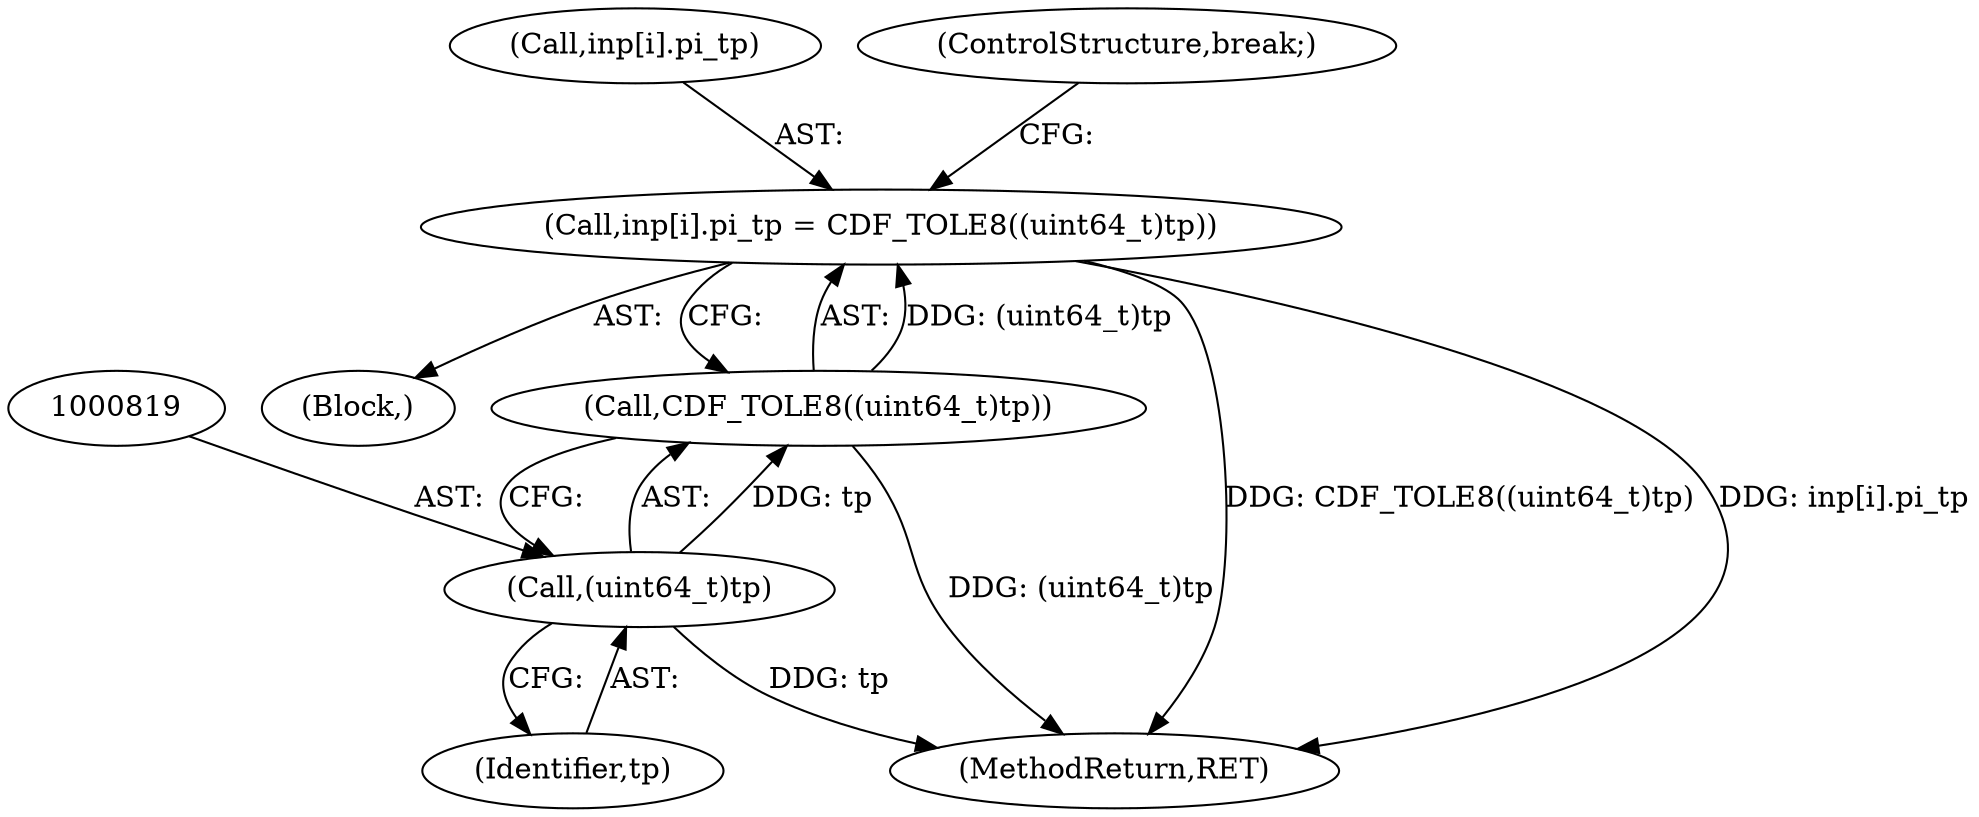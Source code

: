 digraph "0_file_f97486ef5dc3e8735440edc4fc8808c63e1a3ef0@pointer" {
"1000811" [label="(Call,inp[i].pi_tp = CDF_TOLE8((uint64_t)tp))"];
"1000817" [label="(Call,CDF_TOLE8((uint64_t)tp))"];
"1000818" [label="(Call,(uint64_t)tp)"];
"1000817" [label="(Call,CDF_TOLE8((uint64_t)tp))"];
"1000812" [label="(Call,inp[i].pi_tp)"];
"1000818" [label="(Call,(uint64_t)tp)"];
"1000820" [label="(Identifier,tp)"];
"1000401" [label="(Block,)"];
"1000853" [label="(MethodReturn,RET)"];
"1000821" [label="(ControlStructure,break;)"];
"1000811" [label="(Call,inp[i].pi_tp = CDF_TOLE8((uint64_t)tp))"];
"1000811" -> "1000401"  [label="AST: "];
"1000811" -> "1000817"  [label="CFG: "];
"1000812" -> "1000811"  [label="AST: "];
"1000817" -> "1000811"  [label="AST: "];
"1000821" -> "1000811"  [label="CFG: "];
"1000811" -> "1000853"  [label="DDG: CDF_TOLE8((uint64_t)tp)"];
"1000811" -> "1000853"  [label="DDG: inp[i].pi_tp"];
"1000817" -> "1000811"  [label="DDG: (uint64_t)tp"];
"1000817" -> "1000818"  [label="CFG: "];
"1000818" -> "1000817"  [label="AST: "];
"1000817" -> "1000853"  [label="DDG: (uint64_t)tp"];
"1000818" -> "1000817"  [label="DDG: tp"];
"1000818" -> "1000820"  [label="CFG: "];
"1000819" -> "1000818"  [label="AST: "];
"1000820" -> "1000818"  [label="AST: "];
"1000818" -> "1000853"  [label="DDG: tp"];
}
